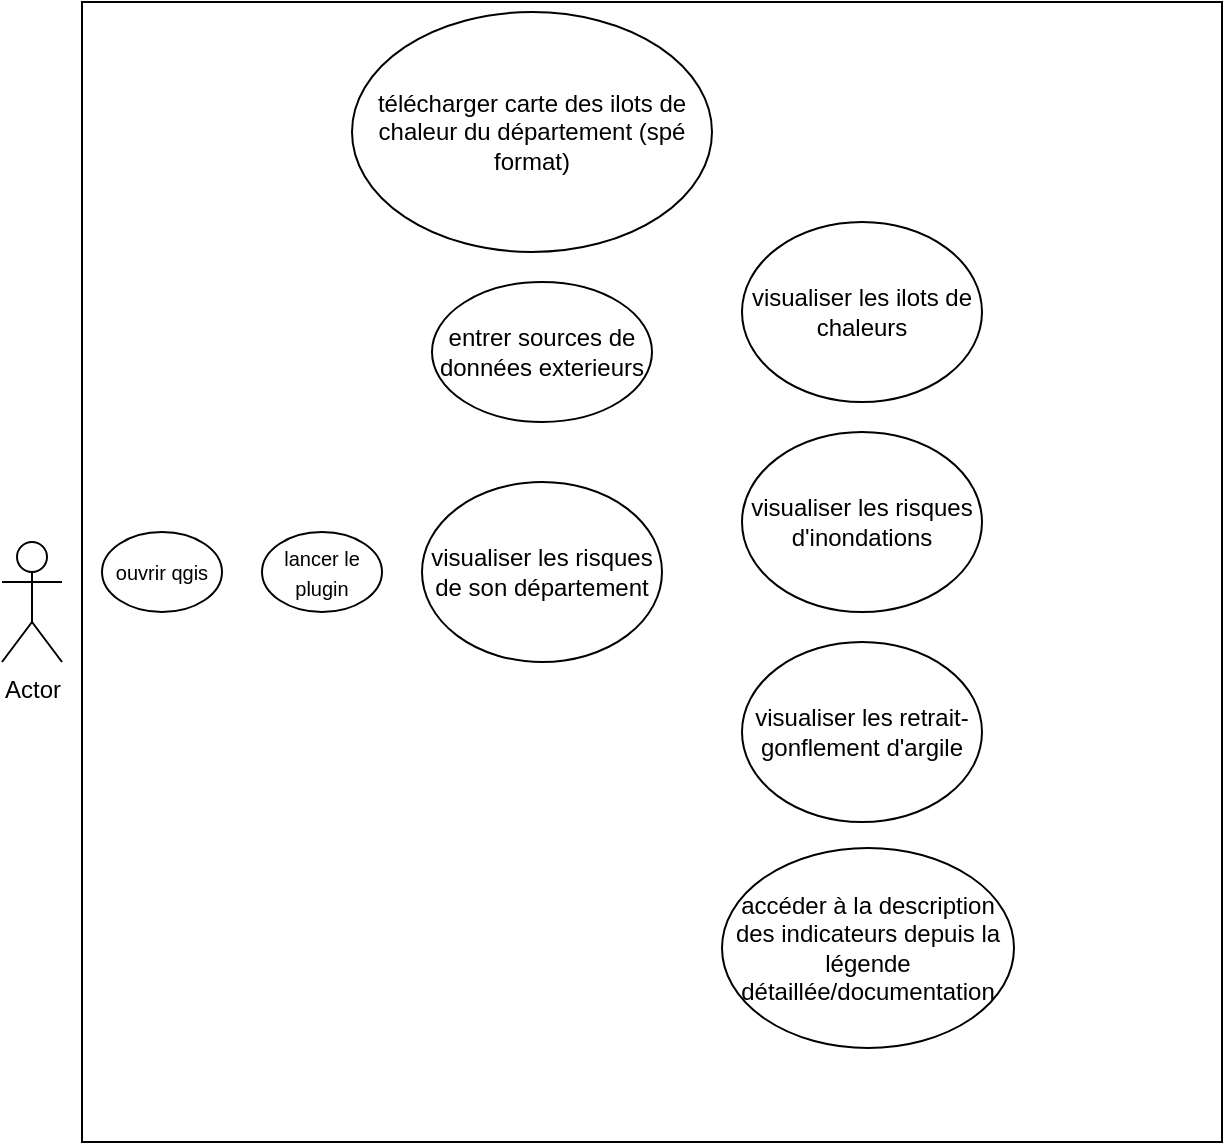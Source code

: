 <mxfile version="24.9.1">
  <diagram name="Page-1" id="yWqdgSbsT_Y-NkE_eyum">
    <mxGraphModel dx="1034" dy="493" grid="1" gridSize="10" guides="1" tooltips="1" connect="1" arrows="1" fold="1" page="1" pageScale="1" pageWidth="827" pageHeight="1169" math="0" shadow="0">
      <root>
        <mxCell id="0" />
        <mxCell id="1" parent="0" />
        <mxCell id="24zMw3zpbfvIC8_C8cyf-3" value="" style="whiteSpace=wrap;html=1;aspect=fixed;" parent="1" vertex="1">
          <mxGeometry x="110" y="100" width="570" height="570" as="geometry" />
        </mxCell>
        <mxCell id="24zMw3zpbfvIC8_C8cyf-1" value="&lt;div&gt;&lt;font style=&quot;font-size: 10px;&quot;&gt;ouvrir qgis&lt;/font&gt;&lt;/div&gt;" style="ellipse;whiteSpace=wrap;html=1;" parent="1" vertex="1">
          <mxGeometry x="120" y="365" width="60" height="40" as="geometry" />
        </mxCell>
        <mxCell id="24zMw3zpbfvIC8_C8cyf-2" value="Actor" style="shape=umlActor;verticalLabelPosition=bottom;verticalAlign=top;html=1;outlineConnect=0;" parent="1" vertex="1">
          <mxGeometry x="70" y="370" width="30" height="60" as="geometry" />
        </mxCell>
        <mxCell id="24zMw3zpbfvIC8_C8cyf-5" value="entrer sources de données exterieurs " style="ellipse;whiteSpace=wrap;html=1;" parent="1" vertex="1">
          <mxGeometry x="285" y="240" width="110" height="70" as="geometry" />
        </mxCell>
        <mxCell id="24zMw3zpbfvIC8_C8cyf-6" value="visualiser les risques de son département" style="ellipse;whiteSpace=wrap;html=1;" parent="1" vertex="1">
          <mxGeometry x="280" y="340" width="120" height="90" as="geometry" />
        </mxCell>
        <mxCell id="24zMw3zpbfvIC8_C8cyf-7" value="&lt;div&gt;&lt;font style=&quot;font-size: 10px;&quot;&gt;lancer le plugin&lt;br&gt;&lt;/font&gt;&lt;/div&gt;" style="ellipse;whiteSpace=wrap;html=1;" parent="1" vertex="1">
          <mxGeometry x="200" y="365" width="60" height="40" as="geometry" />
        </mxCell>
        <mxCell id="24zMw3zpbfvIC8_C8cyf-8" value="télécharger carte des ilots de chaleur du département (spé format)" style="ellipse;whiteSpace=wrap;html=1;" parent="1" vertex="1">
          <mxGeometry x="245" y="105" width="180" height="120" as="geometry" />
        </mxCell>
        <mxCell id="24zMw3zpbfvIC8_C8cyf-9" value="visualiser les ilots de chaleurs " style="ellipse;whiteSpace=wrap;html=1;" parent="1" vertex="1">
          <mxGeometry x="440" y="210" width="120" height="90" as="geometry" />
        </mxCell>
        <mxCell id="24zMw3zpbfvIC8_C8cyf-10" value="visualiser les risques d&#39;inondations" style="ellipse;whiteSpace=wrap;html=1;" parent="1" vertex="1">
          <mxGeometry x="440" y="315" width="120" height="90" as="geometry" />
        </mxCell>
        <mxCell id="24zMw3zpbfvIC8_C8cyf-11" value="visualiser les retrait-gonflement d&#39;argile " style="ellipse;whiteSpace=wrap;html=1;" parent="1" vertex="1">
          <mxGeometry x="440" y="420" width="120" height="90" as="geometry" />
        </mxCell>
        <mxCell id="24zMw3zpbfvIC8_C8cyf-19" value="accéder à la description des indicateurs depuis la légende détaillée/documentation" style="ellipse;whiteSpace=wrap;html=1;" parent="1" vertex="1">
          <mxGeometry x="430" y="523" width="146" height="100" as="geometry" />
        </mxCell>
      </root>
    </mxGraphModel>
  </diagram>
</mxfile>

